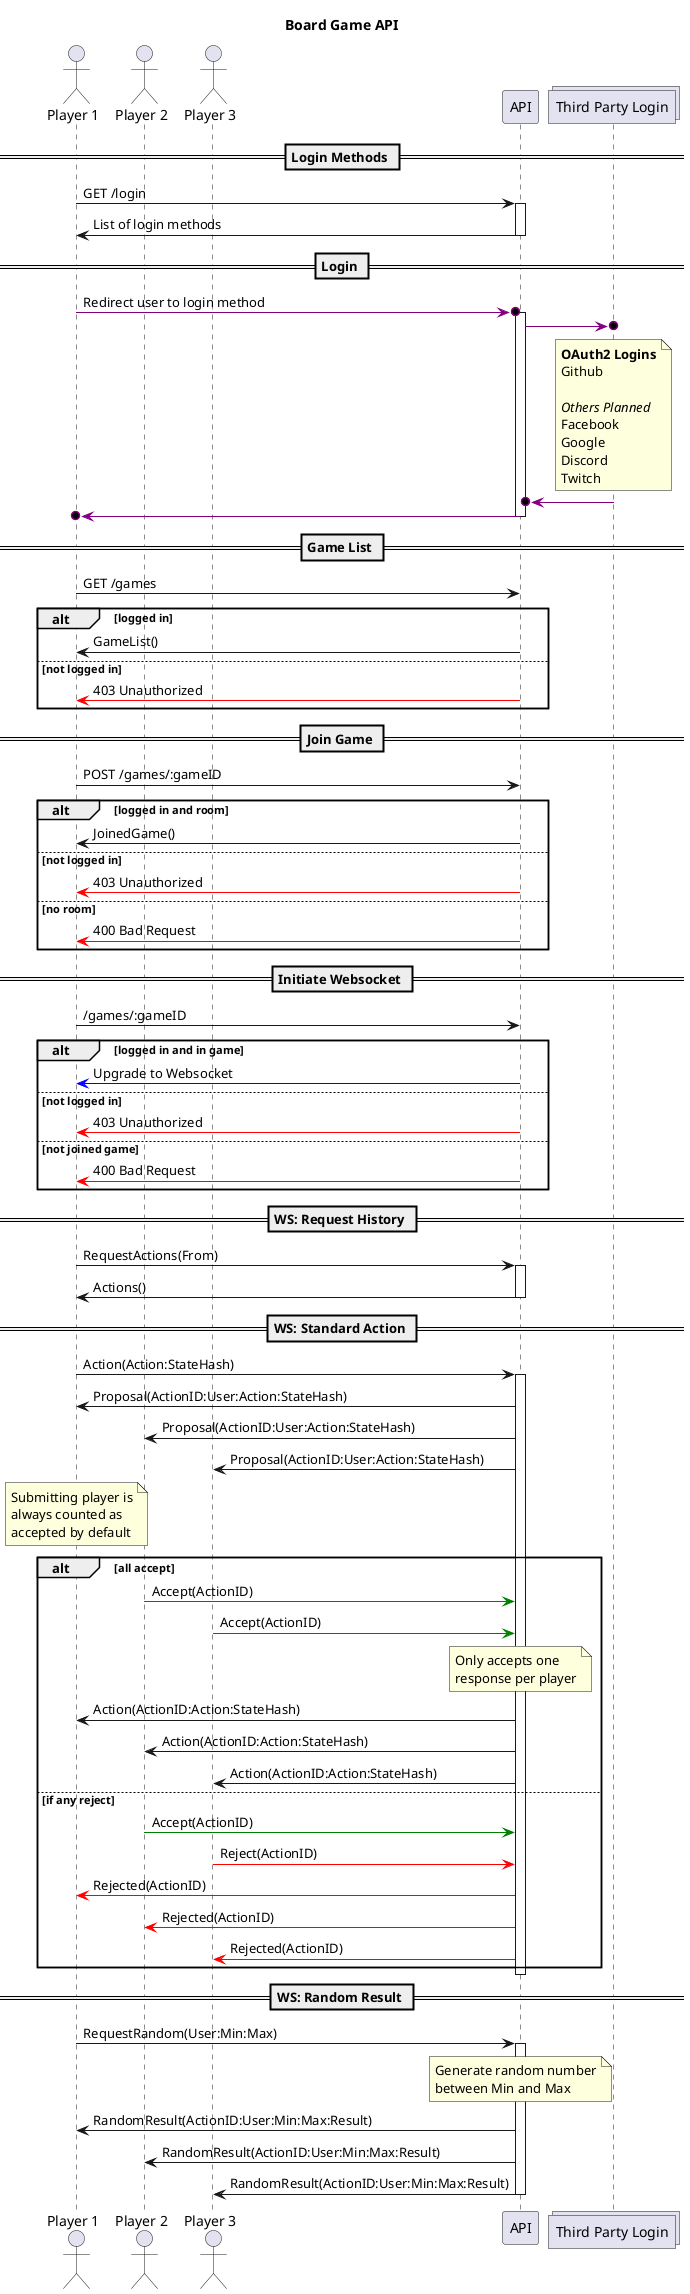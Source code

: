 @startuml
title Board Game API
actor "Player 1" as p1
actor "Player 2" as p2
actor "Player 3" as p3
participant API
collections "Third Party Login" as login

== Login Methods ==
p1 -> API: GET /login
activate API
API -> p1: List of login methods
deactivate API

== Login ==
p1 -[#purple]>o API: Redirect user to login method
activate API
API -[#purple]>o login
note over login: **OAuth2 Logins**\nGithub\n\n//Others Planned//\nFacebook\nGoogle\nDiscord\nTwitch
login -[#purple]>o API
API -[#purple]>o p1
deactivate API

== Game List ==
p1 -> API: GET /games
alt logged in
API -> p1: GameList()
else not logged in
API -[#red]> p1: 403 Unauthorized
end alt

== Join Game ==
p1 -> API: POST /games/:gameID
alt logged in and room
API -> p1: JoinedGame()
else not logged in
API -[#red]> p1: 403 Unauthorized
else no room
API -[#red]> p1: 400 Bad Request
end alt

== Initiate Websocket ==
p1 -> API: /games/:gameID
alt logged in and in game
API -[#blue]> p1: Upgrade to Websocket
else not logged in
API -[#red]> p1: 403 Unauthorized
else not joined game
API -[#red]> p1: 400 Bad Request
end alt

== WS: Request History ==
p1 -> API:RequestActions(From)
activate API
API -> p1:Actions()
deactivate API

== WS: Standard Action ==
p1 -> API:Action(Action:StateHash)
activate API
API -> p1: Proposal(ActionID:User:Action:StateHash)
API -> p2: Proposal(ActionID:User:Action:StateHash)
API -> p3: Proposal(ActionID:User:Action:StateHash)
note over p1: Submitting player is\nalways counted as\naccepted by default

alt all accept
p2 -[#green]> API: Accept(ActionID)
p3 -[#green]> API: Accept(ActionID)
note over API: Only accepts one\nresponse per player
API -> p1: Action(ActionID:Action:StateHash)
API -> p2: Action(ActionID:Action:StateHash)
API -> p3: Action(ActionID:Action:StateHash)
else if any reject
p2 -[#green]> API: Accept(ActionID)
p3 -[#red]> API: Reject(ActionID)
API -[#red]> p1: Rejected(ActionID)
API -[#red]> p2: Rejected(ActionID)
API -[#red]> p3: Rejected(ActionID)
end alt
deactivate API

== WS: Random Result ==
p1 -> API: RequestRandom(User:Min:Max)
activate API
note over API: Generate random number\nbetween Min and Max
API -> p1: RandomResult(ActionID:User:Min:Max:Result)
API -> p2: RandomResult(ActionID:User:Min:Max:Result)
API -> p3: RandomResult(ActionID:User:Min:Max:Result)
deactivate API
@enduml
